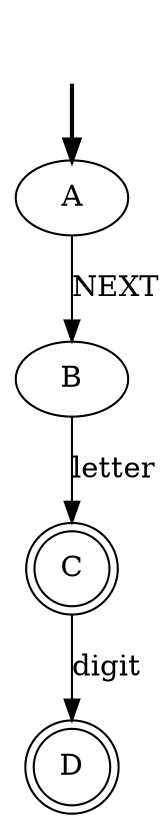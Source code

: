 digraph {
	fake [style=invisible]
	D [shape=doublecircle]
	A [root=true]
	C [shape=doublecircle]
	B
	fake -> A [style=bold]
	A -> B [label=NEXT]
	B -> C [label=letter]
	C -> D [label=digit]
}

